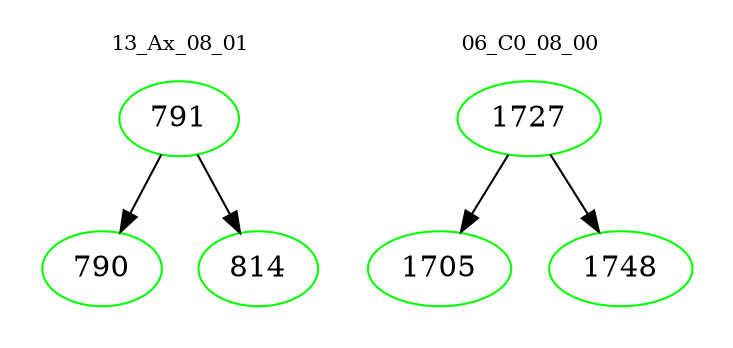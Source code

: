 digraph{
subgraph cluster_0 {
color = white
label = "13_Ax_08_01";
fontsize=10;
T0_791 [label="791", color="green"]
T0_791 -> T0_790 [color="black"]
T0_790 [label="790", color="green"]
T0_791 -> T0_814 [color="black"]
T0_814 [label="814", color="green"]
}
subgraph cluster_1 {
color = white
label = "06_C0_08_00";
fontsize=10;
T1_1727 [label="1727", color="green"]
T1_1727 -> T1_1705 [color="black"]
T1_1705 [label="1705", color="green"]
T1_1727 -> T1_1748 [color="black"]
T1_1748 [label="1748", color="green"]
}
}
